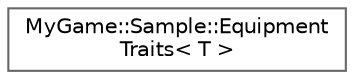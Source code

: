 digraph "Graphical Class Hierarchy"
{
 // LATEX_PDF_SIZE
  bgcolor="transparent";
  edge [fontname=Helvetica,fontsize=10,labelfontname=Helvetica,labelfontsize=10];
  node [fontname=Helvetica,fontsize=10,shape=box,height=0.2,width=0.4];
  rankdir="LR";
  Node0 [id="Node000000",label="MyGame::Sample::Equipment\lTraits\< T \>",height=0.2,width=0.4,color="grey40", fillcolor="white", style="filled",URL="$structMyGame_1_1Sample_1_1EquipmentTraits.html",tooltip=" "];
}
